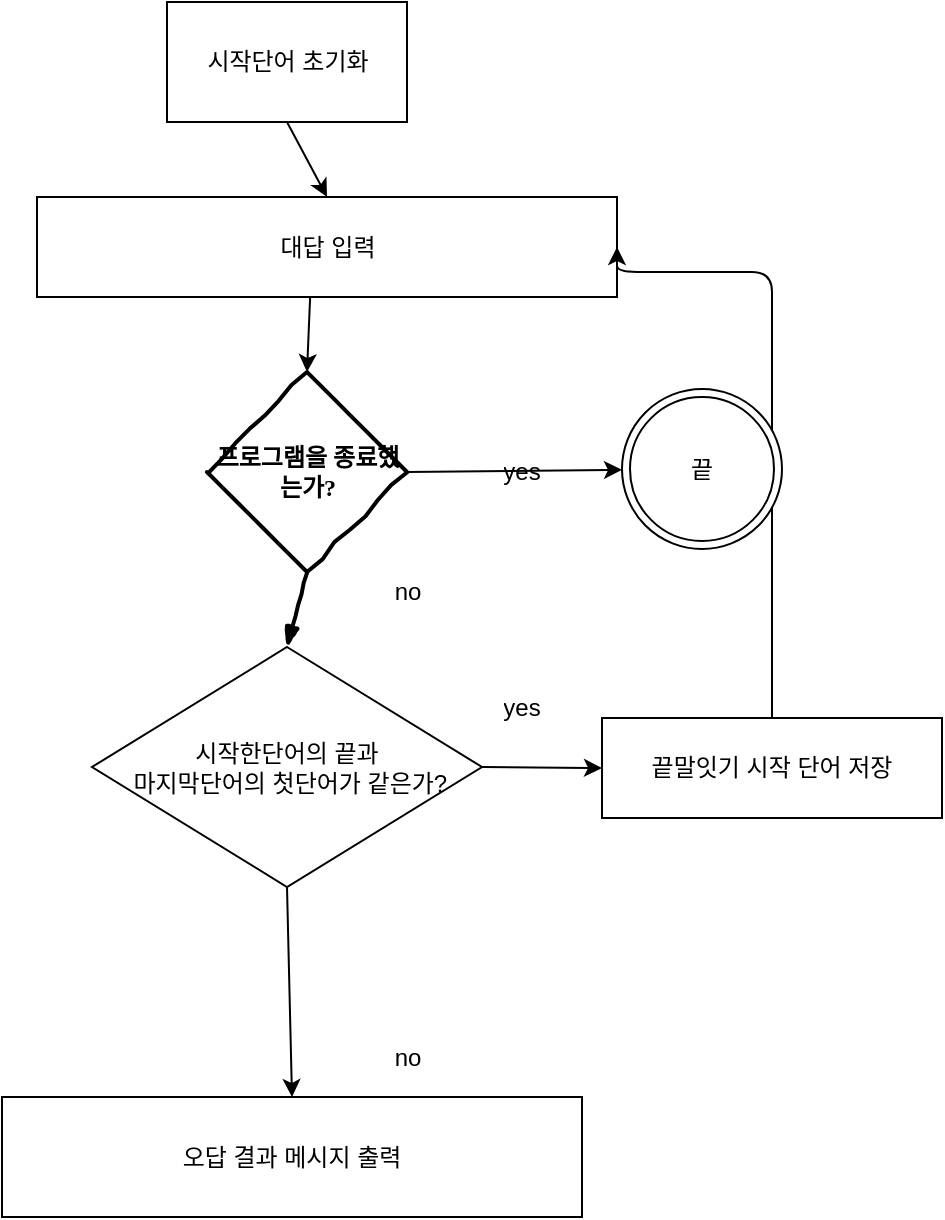 <mxfile version="11.1.4" type="device"><diagram id="sT5hgo6H-Zl6UCo6dkIk" name="Page-1"><mxGraphModel dx="713" dy="746" grid="1" gridSize="10" guides="1" tooltips="1" connect="1" arrows="1" fold="1" page="1" pageScale="1" pageWidth="827" pageHeight="1169" math="0" shadow="0"><root><mxCell id="0"/><mxCell id="1" parent="0"/><mxCell id="YQcUAvdJNj0CbneLrey_-1" value="끝말잇기 시작 단어 저장" style="rounded=0;whiteSpace=wrap;html=1;" vertex="1" parent="1"><mxGeometry x="550" y="433" width="170" height="50" as="geometry"/></mxCell><mxCell id="YQcUAvdJNj0CbneLrey_-2" value="대답 입력" style="rounded=0;whiteSpace=wrap;html=1;" vertex="1" parent="1"><mxGeometry x="267.5" y="172.5" width="290" height="50" as="geometry"/></mxCell><mxCell id="YQcUAvdJNj0CbneLrey_-6" value="시작한단어의 끝과&lt;br&gt;&amp;nbsp;마지막단어의 첫단어가 같은가?" style="rhombus;whiteSpace=wrap;html=1;" vertex="1" parent="1"><mxGeometry x="295" y="397.5" width="195" height="120" as="geometry"/></mxCell><mxCell id="YQcUAvdJNj0CbneLrey_-8" value="오답 결과 메시지 출력" style="rounded=0;whiteSpace=wrap;html=1;" vertex="1" parent="1"><mxGeometry x="250" y="622.5" width="290" height="60" as="geometry"/></mxCell><mxCell id="YQcUAvdJNj0CbneLrey_-9" value="" style="endArrow=classic;html=1;entryX=0.5;entryY=0;entryDx=0;entryDy=0;exitX=0.5;exitY=1;exitDx=0;exitDy=0;" edge="1" parent="1" source="YQcUAvdJNj0CbneLrey_-6" target="YQcUAvdJNj0CbneLrey_-8"><mxGeometry width="50" height="50" relative="1" as="geometry"><mxPoint x="250" y="752.5" as="sourcePoint"/><mxPoint x="300" y="702.5" as="targetPoint"/></mxGeometry></mxCell><UserObject label="no" placeholders="1" name="Variable" id="YQcUAvdJNj0CbneLrey_-10"><mxCell style="text;html=1;strokeColor=none;fillColor=none;align=center;verticalAlign=middle;whiteSpace=wrap;overflow=hidden;" vertex="1" parent="1"><mxGeometry x="412.5" y="592.5" width="80" height="20" as="geometry"/></mxCell></UserObject><UserObject label="yes" placeholders="1" name="Variable" id="YQcUAvdJNj0CbneLrey_-11"><mxCell style="text;html=1;strokeColor=none;fillColor=none;align=center;verticalAlign=middle;whiteSpace=wrap;overflow=hidden;" vertex="1" parent="1"><mxGeometry x="470" y="417.5" width="80" height="20" as="geometry"/></mxCell></UserObject><mxCell id="YQcUAvdJNj0CbneLrey_-16" value="시작단어 초기화" style="rounded=0;whiteSpace=wrap;html=1;" vertex="1" parent="1"><mxGeometry x="332.5" y="75" width="120" height="60" as="geometry"/></mxCell><mxCell id="YQcUAvdJNj0CbneLrey_-19" value="" style="endArrow=classic;html=1;exitX=1;exitY=0.5;exitDx=0;exitDy=0;entryX=0;entryY=0.5;entryDx=0;entryDy=0;" edge="1" parent="1" source="YQcUAvdJNj0CbneLrey_-6" target="YQcUAvdJNj0CbneLrey_-1"><mxGeometry width="50" height="50" relative="1" as="geometry"><mxPoint x="250" y="757.5" as="sourcePoint"/><mxPoint x="300" y="707.5" as="targetPoint"/></mxGeometry></mxCell><mxCell id="YQcUAvdJNj0CbneLrey_-21" value="" style="edgeStyle=elbowEdgeStyle;elbow=vertical;endArrow=classic;html=1;exitX=0.5;exitY=0;exitDx=0;exitDy=0;entryX=1;entryY=0.5;entryDx=0;entryDy=0;" edge="1" parent="1" source="YQcUAvdJNj0CbneLrey_-1" target="YQcUAvdJNj0CbneLrey_-2"><mxGeometry width="50" height="50" relative="1" as="geometry"><mxPoint x="250" y="757.5" as="sourcePoint"/><mxPoint x="300" y="707.5" as="targetPoint"/><Array as="points"><mxPoint x="660" y="210"/><mxPoint x="630" y="307.5"/></Array></mxGeometry></mxCell><mxCell id="YQcUAvdJNj0CbneLrey_-22" value="프로그램을 종료했는가?" style="rhombus;html=1;align=center;whiteSpace=wrap;comic=1;strokeWidth=2;fontFamily=Comic Sans MS;fontStyle=1;" vertex="1" parent="1"><mxGeometry x="352.5" y="260" width="100" height="100" as="geometry"/></mxCell><UserObject label="yes" placeholders="1" name="Variable" id="YQcUAvdJNj0CbneLrey_-26"><mxCell style="text;html=1;strokeColor=none;fillColor=none;align=center;verticalAlign=middle;whiteSpace=wrap;overflow=hidden;" vertex="1" parent="1"><mxGeometry x="470" y="300" width="80" height="20" as="geometry"/></mxCell></UserObject><UserObject label="no" placeholders="1" name="Variable" id="YQcUAvdJNj0CbneLrey_-28"><mxCell style="text;html=1;strokeColor=none;fillColor=none;align=center;verticalAlign=middle;whiteSpace=wrap;overflow=hidden;" vertex="1" parent="1"><mxGeometry x="413" y="360" width="80" height="20" as="geometry"/></mxCell></UserObject><mxCell id="YQcUAvdJNj0CbneLrey_-29" value="" style="endArrow=classic;html=1;exitX=1;exitY=0.5;exitDx=0;exitDy=0;" edge="1" parent="1" source="YQcUAvdJNj0CbneLrey_-22" target="YQcUAvdJNj0CbneLrey_-30"><mxGeometry width="50" height="50" relative="1" as="geometry"><mxPoint x="250" y="848.5" as="sourcePoint"/><mxPoint x="600" y="308.5" as="targetPoint"/></mxGeometry></mxCell><mxCell id="YQcUAvdJNj0CbneLrey_-30" value="끝" style="ellipse;shape=doubleEllipse;whiteSpace=wrap;html=1;aspect=fixed;" vertex="1" parent="1"><mxGeometry x="560" y="268.5" width="80" height="80" as="geometry"/></mxCell><mxCell id="YQcUAvdJNj0CbneLrey_-31" value="" style="rounded=0;comic=1;strokeWidth=2;endArrow=blockThin;html=1;fontFamily=Comic Sans MS;fontStyle=1;entryX=0.5;entryY=0;entryDx=0;entryDy=0;exitX=0.5;exitY=1;exitDx=0;exitDy=0;" edge="1" parent="1" source="YQcUAvdJNj0CbneLrey_-22" target="YQcUAvdJNj0CbneLrey_-6"><mxGeometry width="50" height="50" relative="1" as="geometry"><mxPoint x="250" y="750" as="sourcePoint"/><mxPoint x="300" y="700" as="targetPoint"/></mxGeometry></mxCell><mxCell id="YQcUAvdJNj0CbneLrey_-32" value="" style="endArrow=classic;html=1;entryX=0.5;entryY=0;entryDx=0;entryDy=0;exitX=0.471;exitY=0.99;exitDx=0;exitDy=0;exitPerimeter=0;" edge="1" parent="1" source="YQcUAvdJNj0CbneLrey_-2" target="YQcUAvdJNj0CbneLrey_-22"><mxGeometry width="50" height="50" relative="1" as="geometry"><mxPoint x="250" y="750" as="sourcePoint"/><mxPoint x="300" y="700" as="targetPoint"/></mxGeometry></mxCell><mxCell id="YQcUAvdJNj0CbneLrey_-33" value="" style="endArrow=classic;html=1;entryX=0.5;entryY=0;entryDx=0;entryDy=0;exitX=0.5;exitY=1;exitDx=0;exitDy=0;" edge="1" parent="1" source="YQcUAvdJNj0CbneLrey_-16" target="YQcUAvdJNj0CbneLrey_-2"><mxGeometry width="50" height="50" relative="1" as="geometry"><mxPoint x="250" y="750" as="sourcePoint"/><mxPoint x="300" y="700" as="targetPoint"/></mxGeometry></mxCell></root></mxGraphModel></diagram></mxfile>